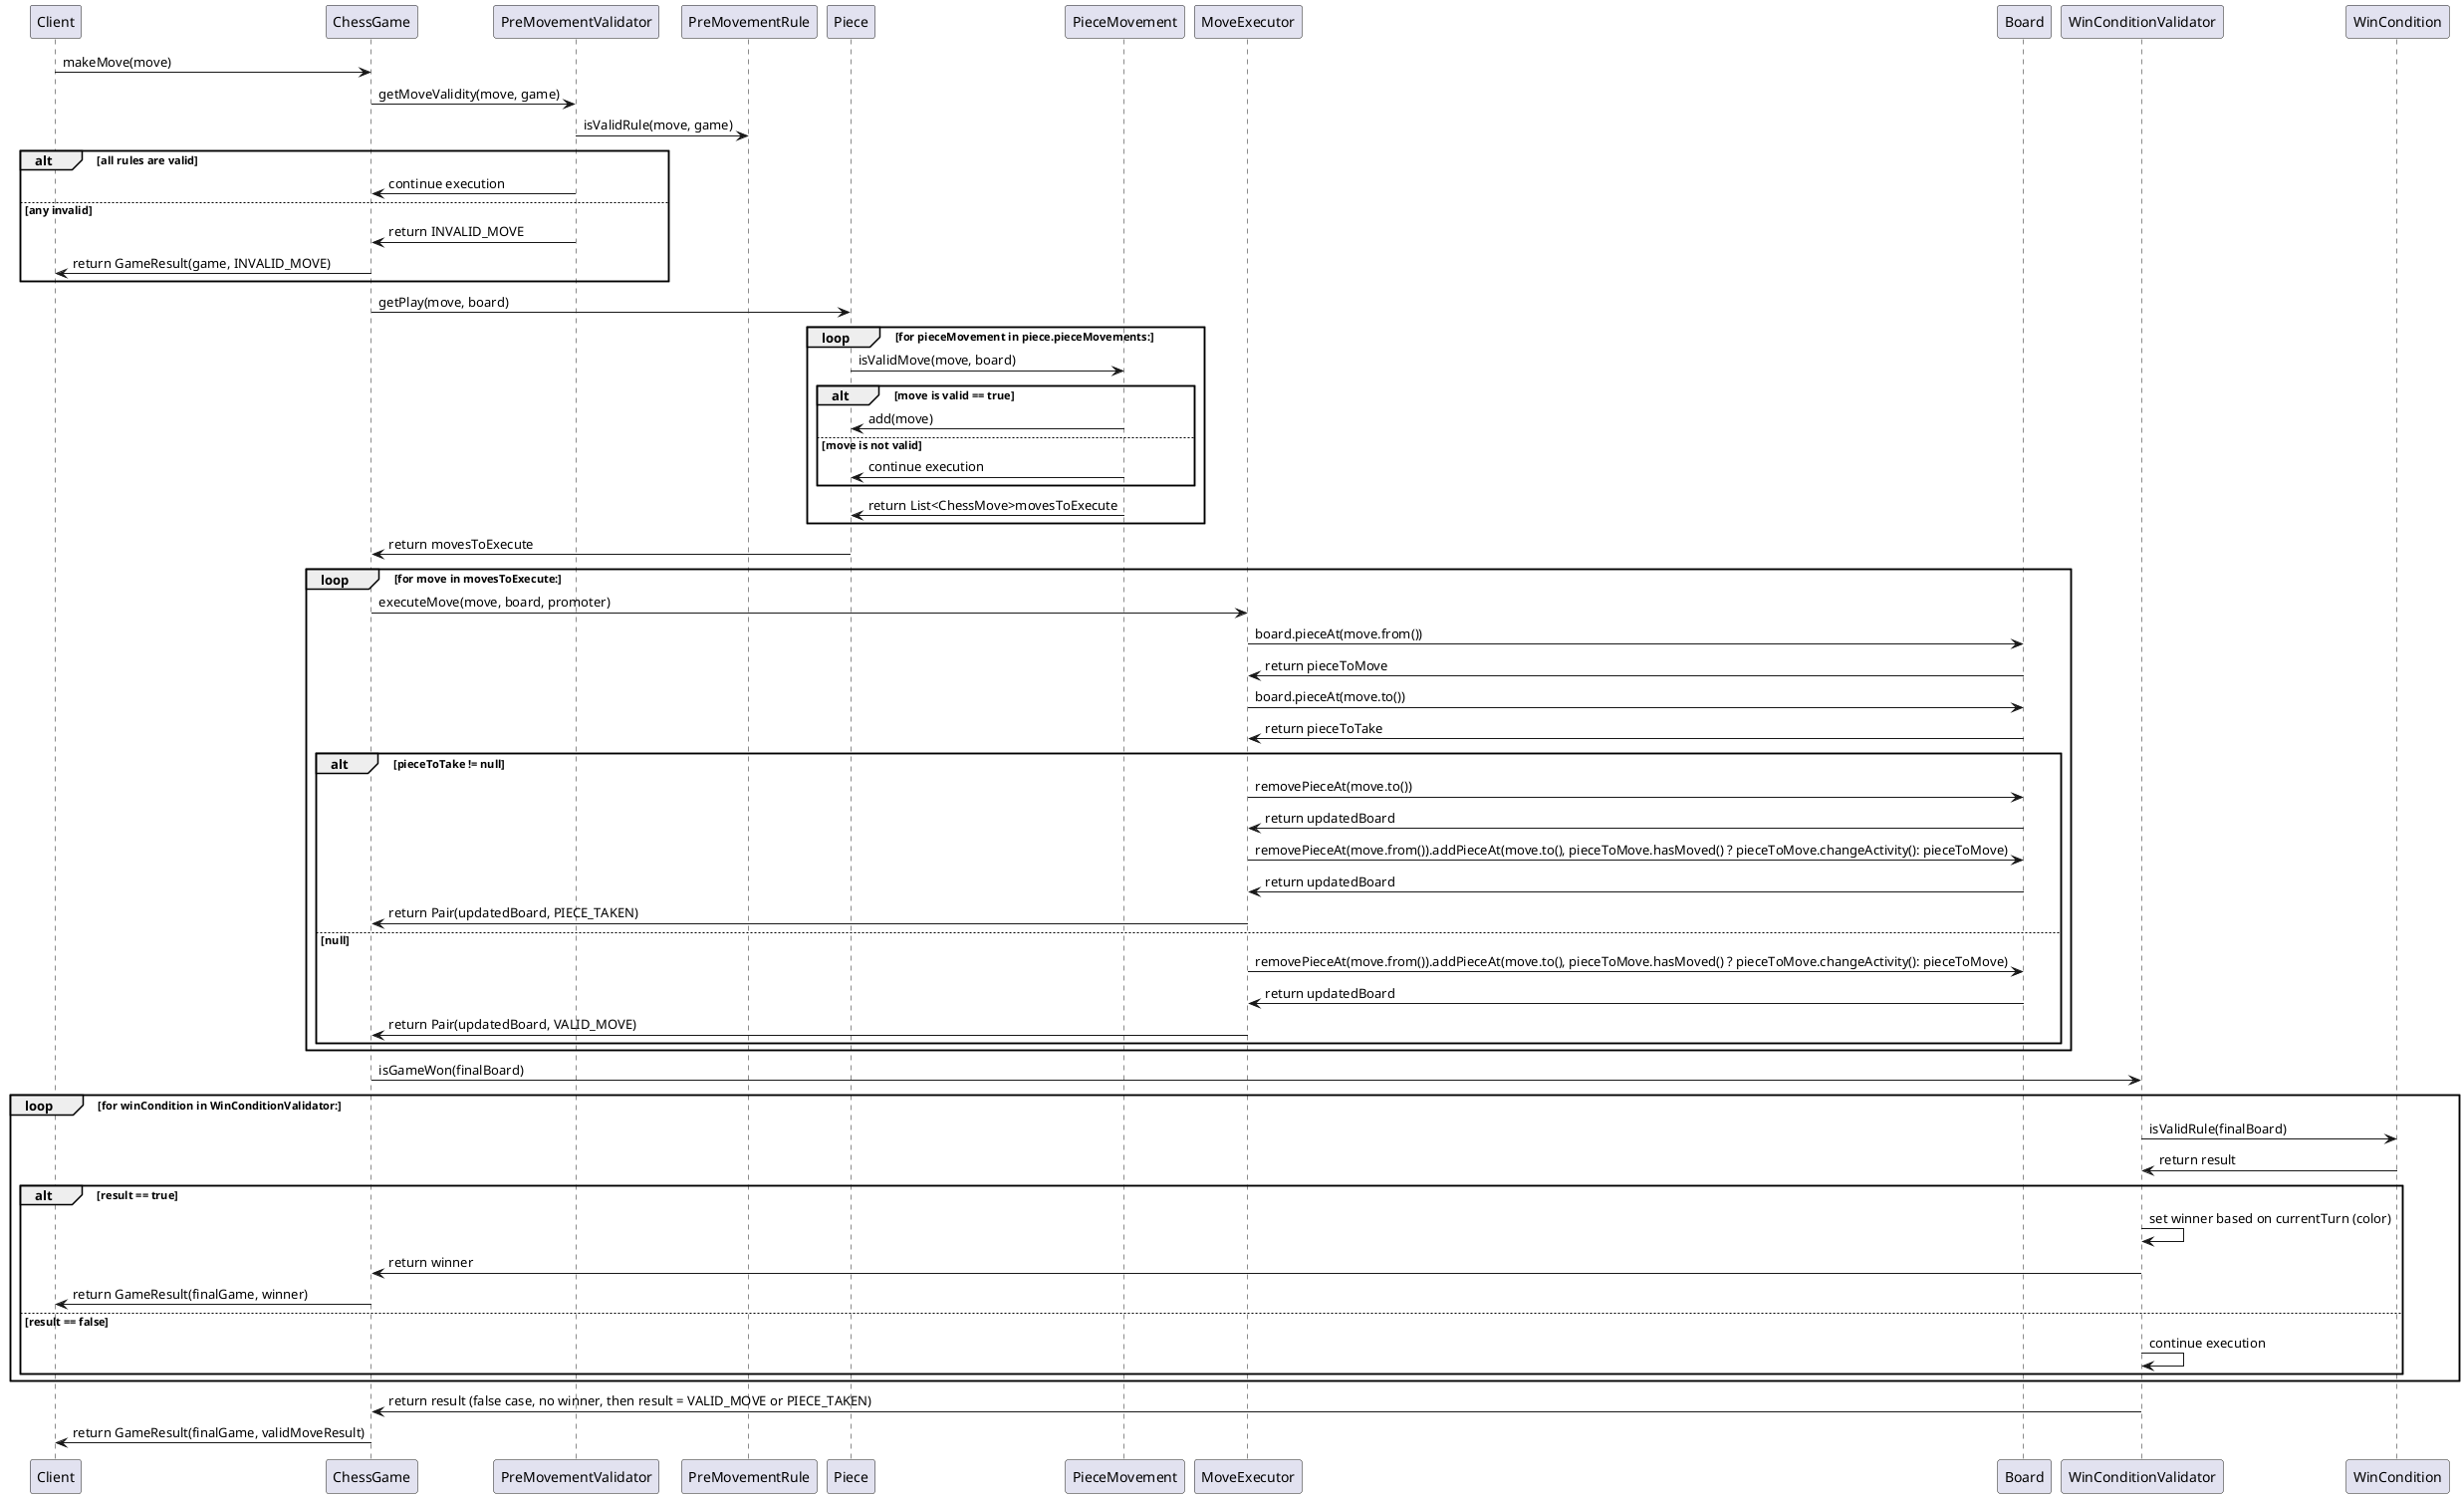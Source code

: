 @startuml
' ChessGame
' Board
' WinCondition
' PieceMovement
' WinConditionValidator
' Check
' PiecePathValidator
' Piece
' BoardPosition
' Move = (BoardPosition from, BoardPosition to)
Client -> ChessGame: makeMove(move)
' Not valid move is caused by piece rules, out of board bounds move, piece to move == null, etc
ChessGame -> PreMovementValidator: getMoveValidity(move, game)
PreMovementValidator -> PreMovementRule: isValidRule(move, game)
alt all rules are valid
    PreMovementValidator -> ChessGame: continue execution
    else any invalid
    PreMovementValidator -> ChessGame: return INVALID_MOVE
    ChessGame -> Client: return GameResult(game, INVALID_MOVE)
end
ChessGame -> Piece: getPlay(move, board)
loop for pieceMovement in piece.pieceMovements:
    Piece -> PieceMovement: isValidMove(move, board)
    alt move is valid == true
        PieceMovement -> Piece: add(move)
    else move is not valid
        PieceMovement -> Piece: continue execution
    end
    PieceMovement -> Piece: return List<ChessMove>movesToExecute
end
Piece -> ChessGame: return movesToExecute

loop for move in movesToExecute:
    ChessGame -> MoveExecutor: executeMove(move, board, promoter)
    MoveExecutor -> Board: board.pieceAt(move.from())
    Board -> MoveExecutor: return pieceToMove

    MoveExecutor -> Board: board.pieceAt(move.to())
    Board -> MoveExecutor: return pieceToTake
    alt pieceToTake != null
            MoveExecutor -> Board: removePieceAt(move.to())
            Board -> MoveExecutor: return updatedBoard
            MoveExecutor -> Board: removePieceAt(move.from()).addPieceAt(move.to(), pieceToMove.hasMoved() ? pieceToMove.changeActivity(): pieceToMove)
            Board -> MoveExecutor: return updatedBoard
            MoveExecutor -> ChessGame: return Pair(updatedBoard, PIECE_TAKEN)
    else null
    MoveExecutor -> Board: removePieceAt(move.from()).addPieceAt(move.to(), pieceToMove.hasMoved() ? pieceToMove.changeActivity(): pieceToMove)
    Board->MoveExecutor: return updatedBoard
    MoveExecutor -> ChessGame: return Pair(updatedBoard, VALID_MOVE)
end
end
ChessGame -> WinConditionValidator: isGameWon(finalBoard)
loop for winCondition in WinConditionValidator:
WinConditionValidator -> WinCondition: isValidRule(finalBoard)
WinCondition -> WinConditionValidator: return result
alt result == true
    WinConditionValidator -> WinConditionValidator: set winner based on currentTurn (color)
    WinConditionValidator -> ChessGame: return winner
    ChessGame -> Client: return GameResult(finalGame, winner)
else result == false
    WinConditionValidator-> WinConditionValidator: continue execution
end
end
WinConditionValidator -> ChessGame: return result (false case, no winner, then result = VALID_MOVE or PIECE_TAKEN)
ChessGame -> Client: return GameResult(finalGame, validMoveResult)

@enduml